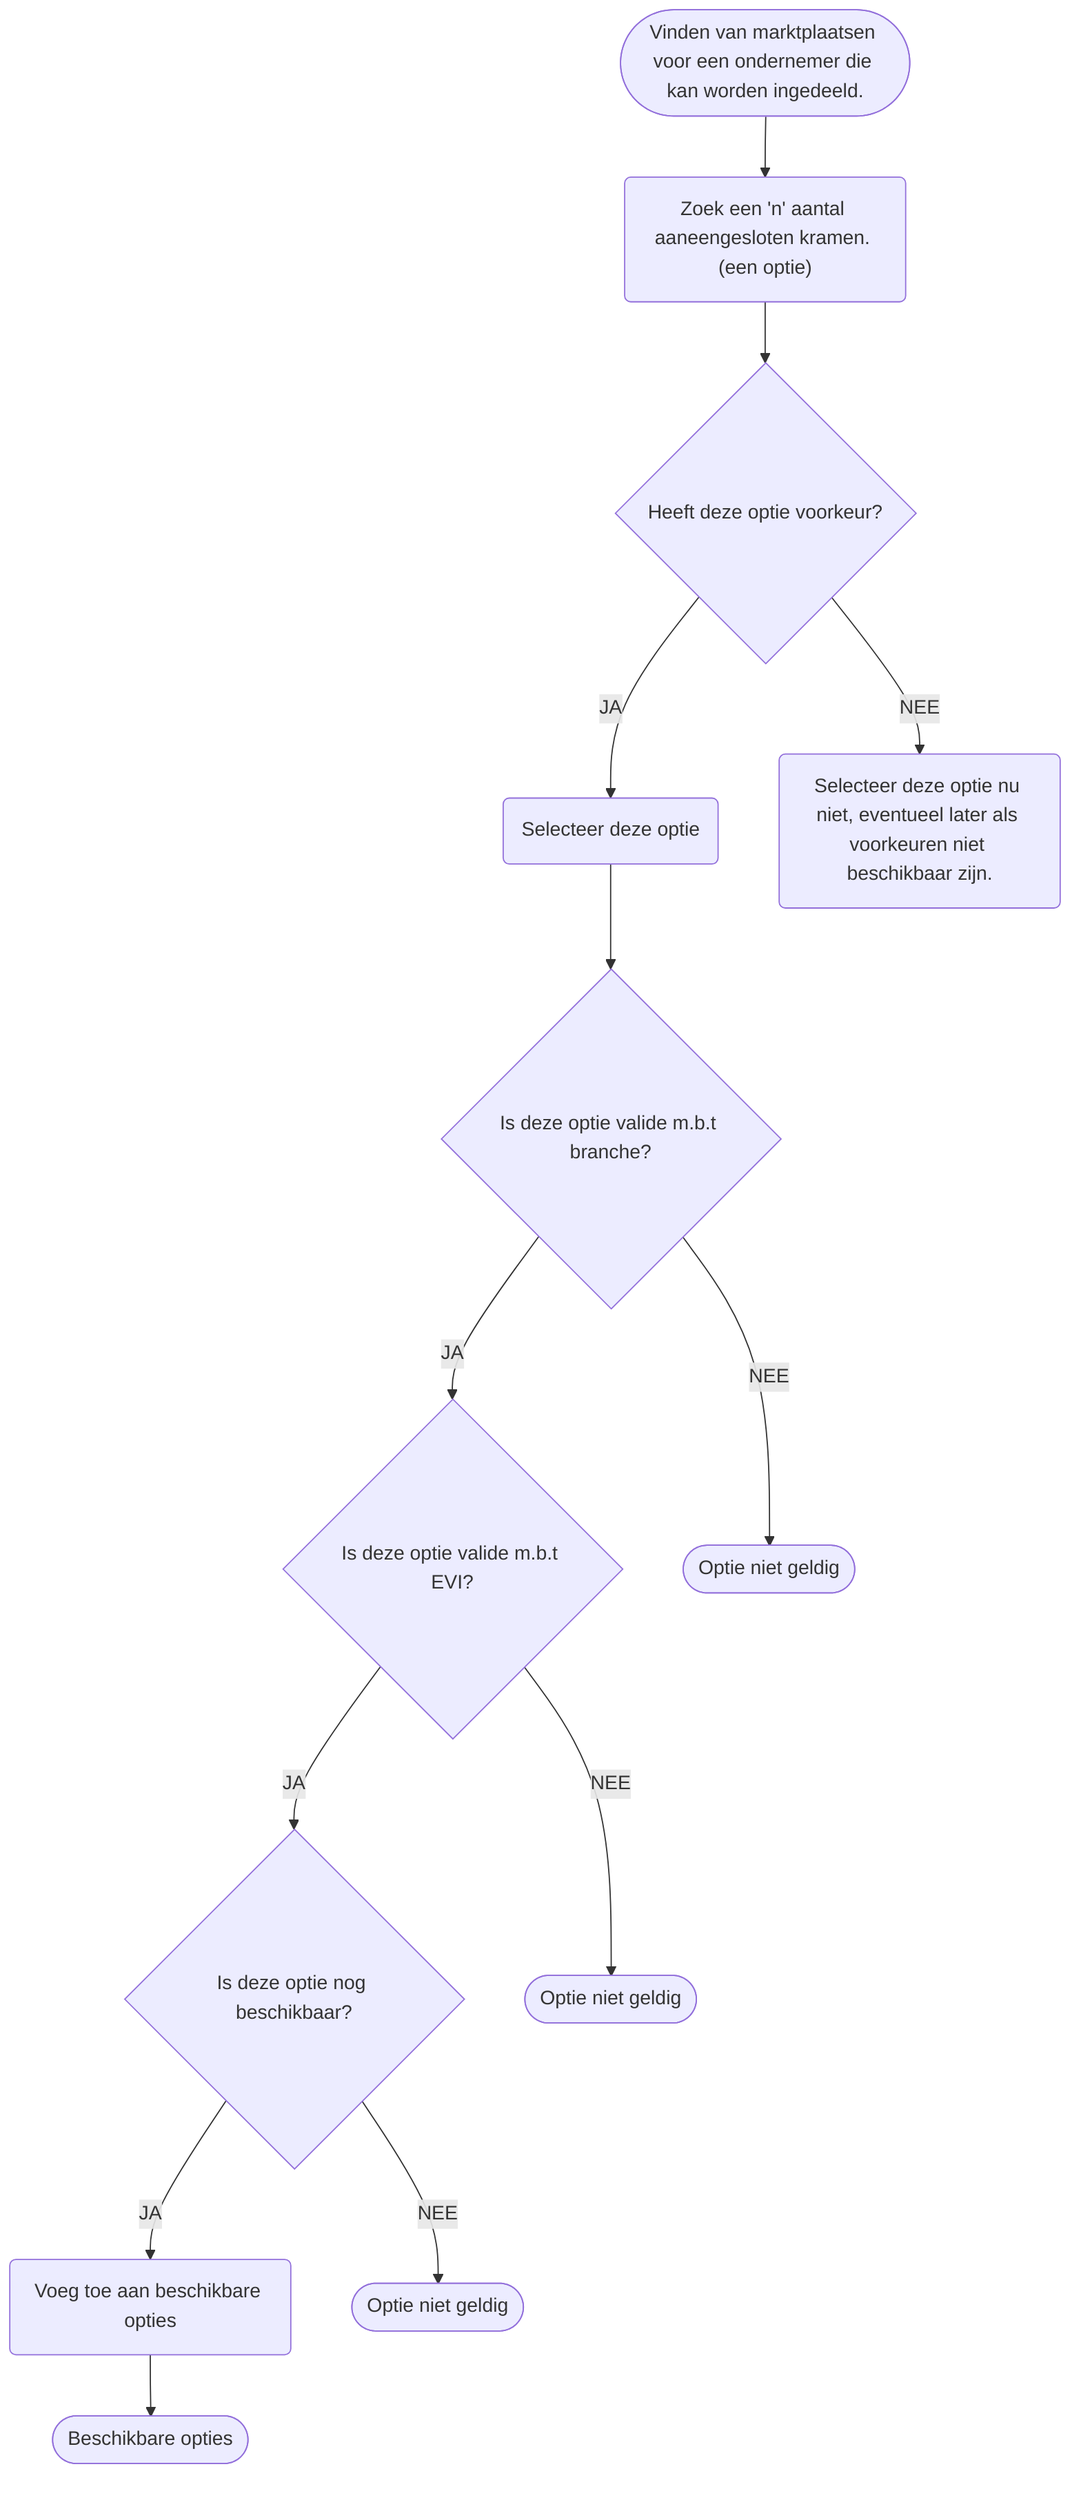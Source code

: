 graph TD
    A([Vinden van marktplaatsen voor een ondernemer die kan worden ingedeeld.]) -->
    B("Zoek een 'n' aantal aaneengesloten kramen. (een optie)") -->
    C{Heeft deze optie voorkeur?}
    C --JA--> C1(Selecteer deze optie) --> D
    C --NEE--> C2(Selecteer deze optie nu niet, eventueel later als voorkeuren niet beschikbaar zijn.)
    D{Is deze optie valide m.b.t branche?}
    D --JA--> E
    D --NEE--> D2([Optie niet geldig])
    E{Is deze optie valide m.b.t EVI?}
    E --JA--> F
    E --NEE--> E2([Optie niet geldig])
    F{Is deze optie nog beschikbaar?}
    F --JA--> OK(Voeg toe aan beschikbare opties) --> DONE
    F --NEE--> F2([Optie niet geldig])
    DONE([Beschikbare opties])